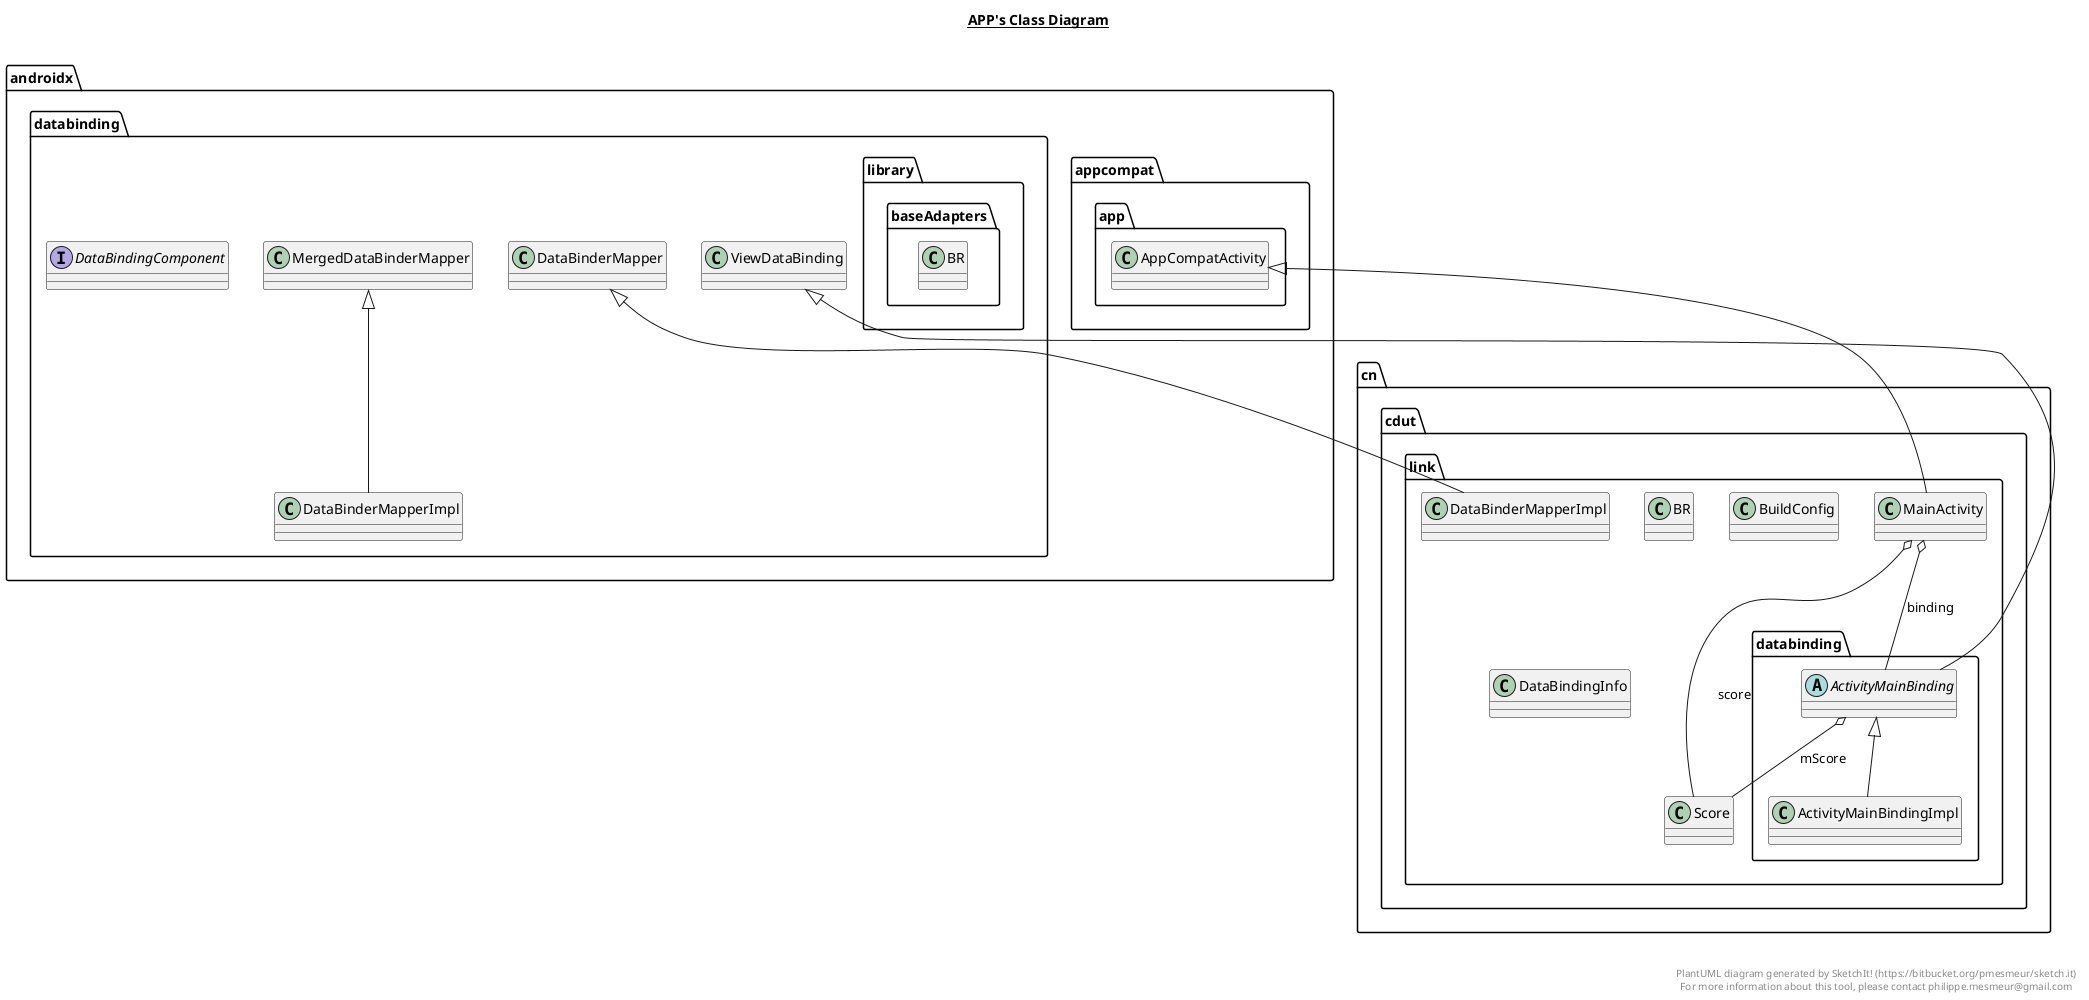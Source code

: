 @startuml

title __APP's Class Diagram__\n

  namespace androidx.databinding {
    class androidx.databinding.DataBinderMapperImpl {
    }
  }
  

  namespace androidx.databinding {
    interface androidx.databinding.DataBindingComponent {
    }
  }
  

  namespace androidx.databinding {
    namespace library.baseAdapters {
      class androidx.databinding.library.baseAdapters.BR {
      }
    }
  }
  

  namespace cn.cdut.link {
    class cn.cdut.link.BR {
    }
  }
  

  namespace cn.cdut.link {
    class cn.cdut.link.BuildConfig {
    }
  }
  

  namespace cn.cdut.link {
    class cn.cdut.link.DataBinderMapperImpl {
    }
  }
  

  namespace cn.cdut.link {
    class cn.cdut.link.DataBindingInfo {
    }
  }
  

  namespace cn.cdut.link {
    class cn.cdut.link.MainActivity {
    }
  }
  

  namespace cn.cdut.link {
    class cn.cdut.link.Score {
    }
  }
  

  namespace cn.cdut.link {
    namespace databinding {
      abstract class cn.cdut.link.databinding.ActivityMainBinding {
      }
    }
  }
  

  namespace cn.cdut.link {
    namespace databinding {
      class cn.cdut.link.databinding.ActivityMainBindingImpl {
      }
    }
  }
  

  androidx.databinding.DataBinderMapperImpl -up-|> androidx.databinding.MergedDataBinderMapper
  cn.cdut.link.DataBinderMapperImpl -up-|> androidx.databinding.DataBinderMapper
  cn.cdut.link.MainActivity -up-|> androidx.appcompat.app.AppCompatActivity
  cn.cdut.link.MainActivity o-- cn.cdut.link.MainActivity.Adapter : adapter
  cn.cdut.link.MainActivity o-- cn.cdut.link.databinding.ActivityMainBinding : binding
  cn.cdut.link.MainActivity o-- cn.cdut.link.MainActivity.Attr : pre
  cn.cdut.link.MainActivity o-- cn.cdut.link.Score : score
  cn.cdut.link.databinding.ActivityMainBinding -up-|> androidx.databinding.ViewDataBinding
  cn.cdut.link.databinding.ActivityMainBinding o-- cn.cdut.link.Score : mScore
  cn.cdut.link.databinding.ActivityMainBindingImpl -up-|> cn.cdut.link.databinding.ActivityMainBinding


right footer


PlantUML diagram generated by SketchIt! (https://bitbucket.org/pmesmeur/sketch.it)
For more information about this tool, please contact philippe.mesmeur@gmail.com
endfooter

@enduml
